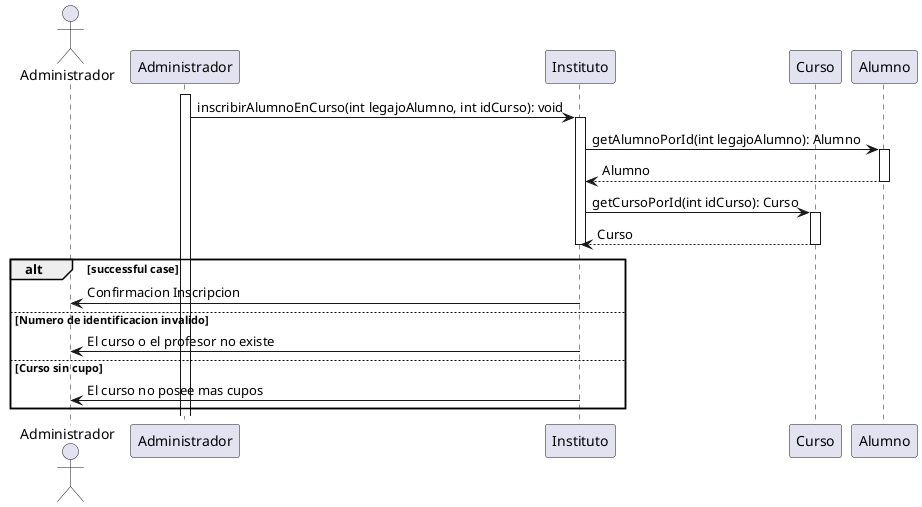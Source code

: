 @startuml
'https://plantuml.com/sequence-diagram

@startuml

actor Administrador
participant "Administrador" as Admin
participant "Instituto" as Instituto
participant "Curso" as Curso
participant "Alumno" as Alumno

activate Admin
Admin -> Instituto:  inscribirAlumnoEnCurso(int legajoAlumno, int idCurso): void

activate Instituto
Instituto -> Alumno: getAlumnoPorId(int legajoAlumno): Alumno
activate Alumno
Alumno --> Instituto: Alumno
deactivate Alumno
Instituto -> Curso: getCursoPorId(int idCurso): Curso
activate Curso
Curso --> Instituto: Curso
deactivate Curso
deactivate Instituto
alt successful case

    Instituto -> Administrador: Confirmacion Inscripcion

else Numero de identificacion invalido

   Instituto -> Administrador: El curso o el profesor no existe

else Curso sin cupo

    Instituto -> Administrador: El curso no posee mas cupos

end

@enduml


